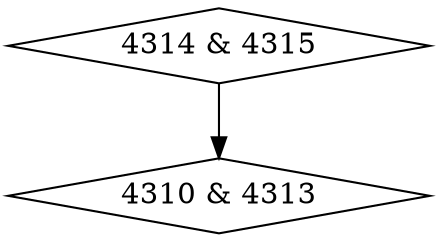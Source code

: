 digraph {
0 [label = "4310 & 4313", shape = diamond];
1 [label = "4314 & 4315", shape = diamond];
1->0;
}
